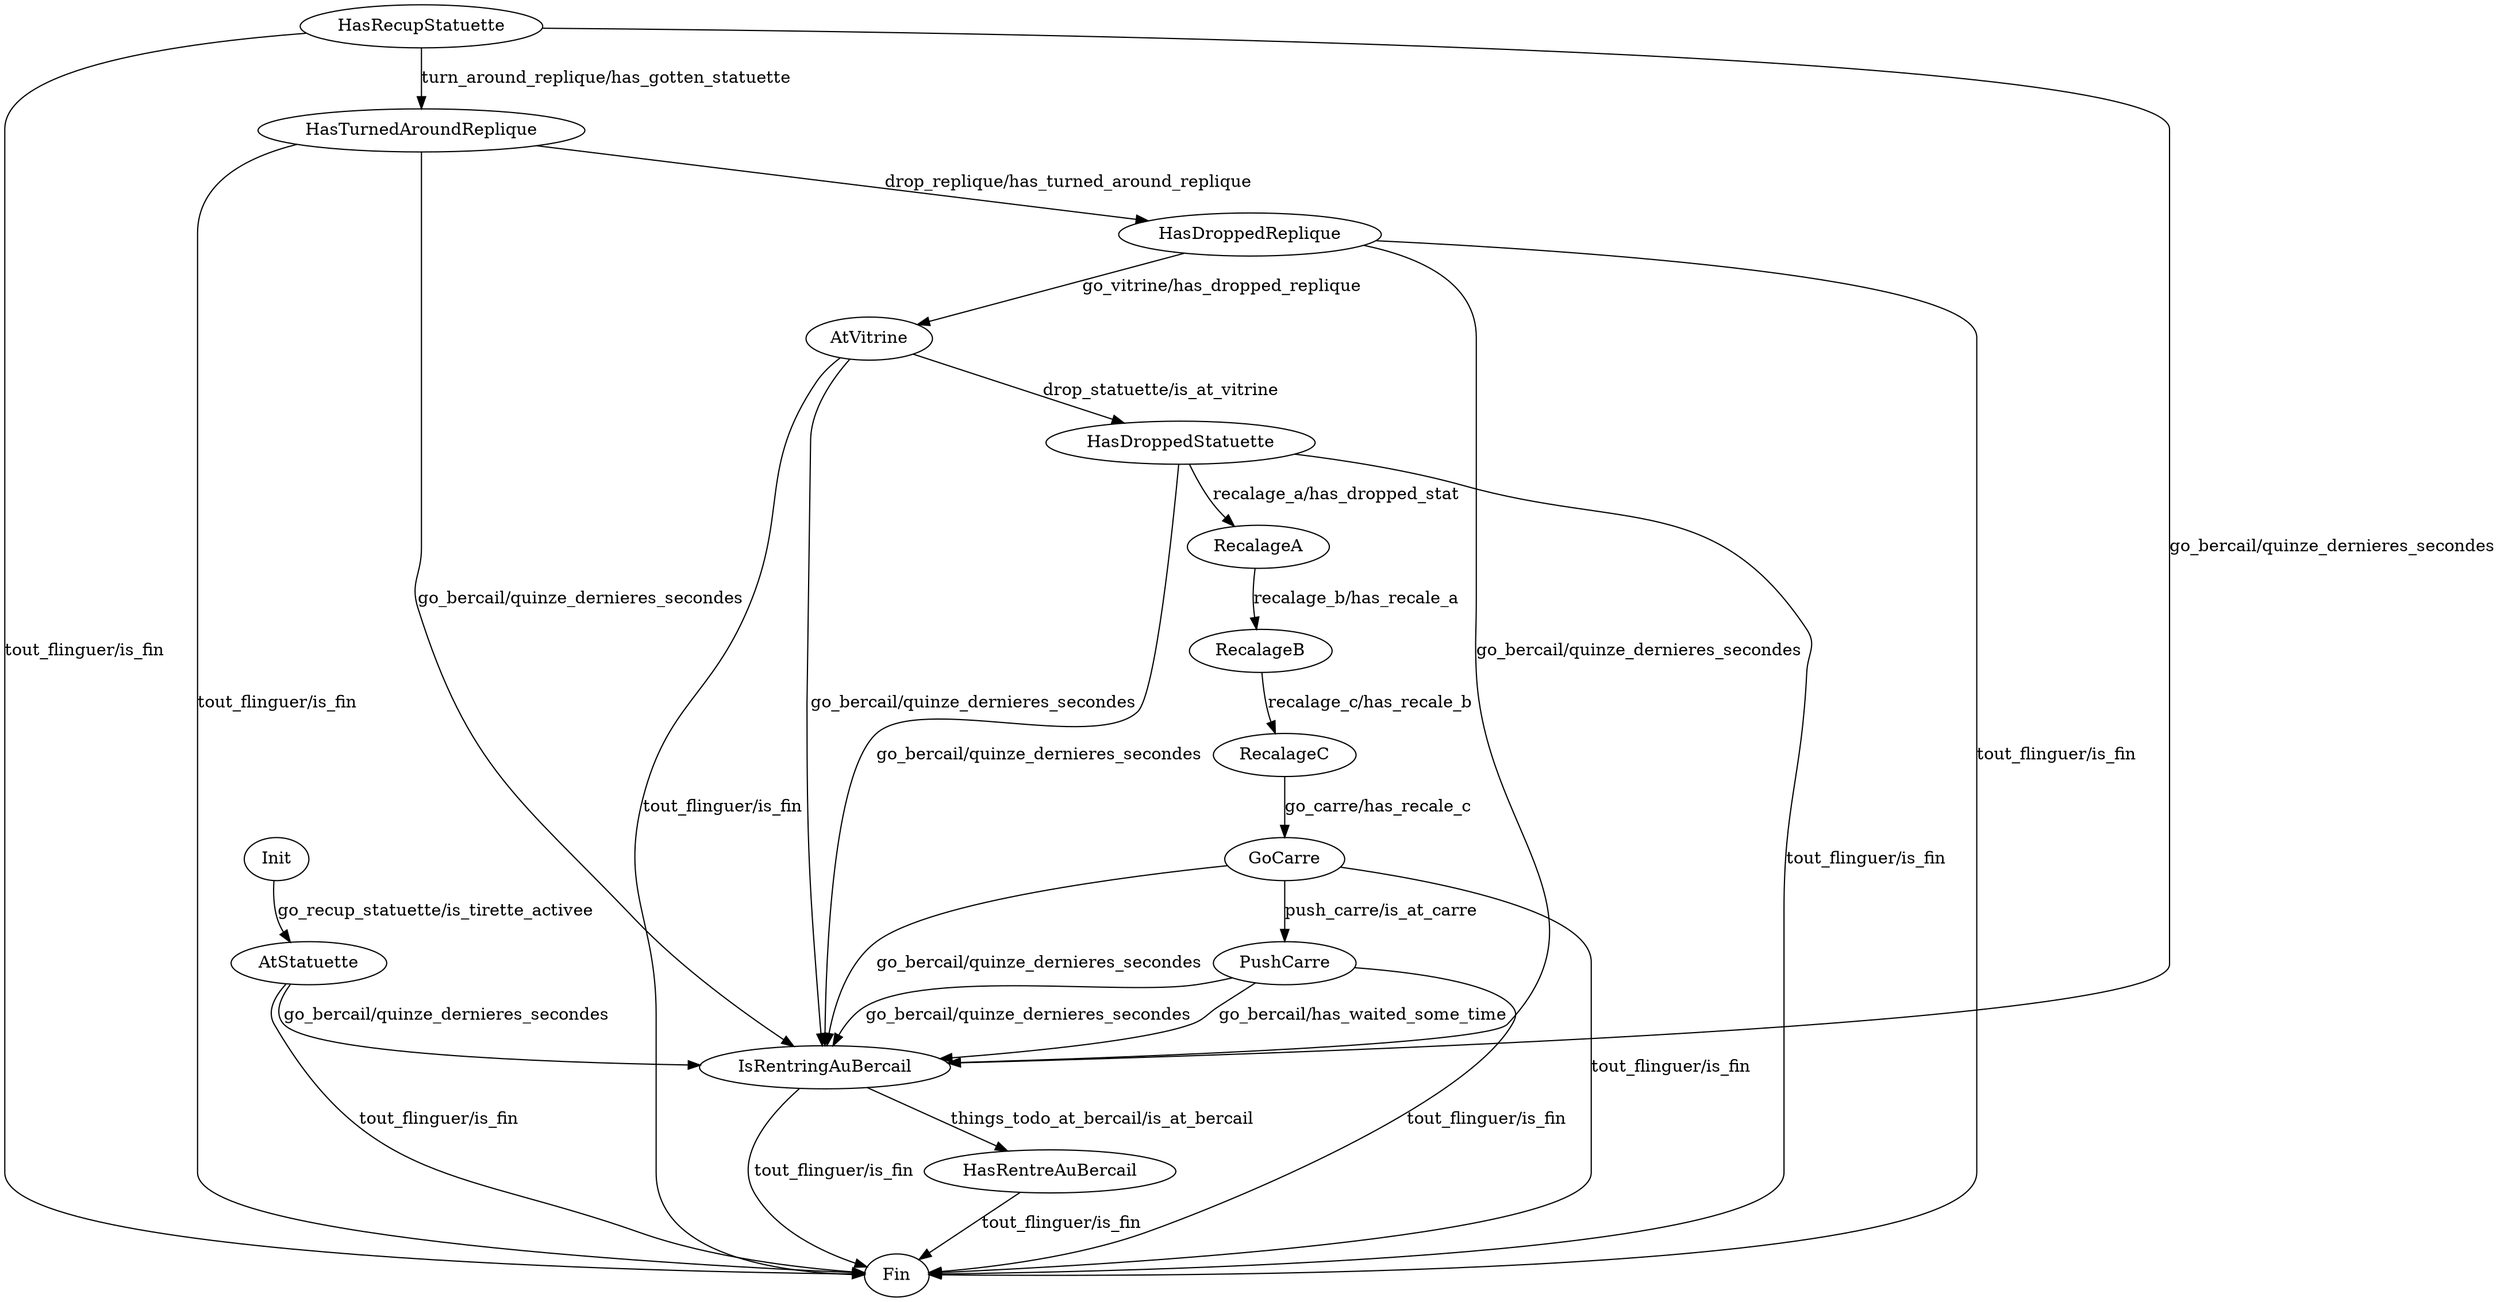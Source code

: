 //init Init
digraph EnacStrat {
    Init [comment="on_init"]
    //retour au bercail en cas de pb de temps
    {AtStatuette HasRecupStatuette HasTurnedAroundReplique HasDroppedReplique AtVitrine HasDroppedStatuette
        GoCarre PushCarre
    } -> IsRentringAuBercail
        [label="go_bercail/quinze_dernieres_secondes"]
    {AtStatuette HasRecupStatuette HasTurnedAroundReplique HasDroppedReplique AtVitrine HasDroppedStatuette
        GoCarre PushCarre IsRentringAuBercail HasRentreAuBercail
    } -> Fin
        [label="tout_flinguer/is_fin"]
    
    IsRentringAuBercail -> HasRentreAuBercail [label="things_todo_at_bercail/is_at_bercail"]

    //sequence: depot de la replique et recuperation de la statuette
    Init -> AtStatuette
        [label="go_recup_statuette/is_tirette_activee"]
    //AtStatuette -> HasRecupStatuette
    //    [label="recup_statuette/is_at_statuette"]
    HasRecupStatuette -> HasTurnedAroundReplique
        [label="turn_around_replique/has_gotten_statuette"]
    HasTurnedAroundReplique -> HasDroppedReplique
        [label="drop_replique/has_turned_around_replique"]
    HasDroppedReplique -> AtVitrine
        [label="go_vitrine/has_dropped_replique"]
    AtVitrine -> HasDroppedStatuette
        [label="drop_statuette/is_at_vitrine"]

    HasDroppedStatuette -> RecalageA
        [label="recalage_a/has_dropped_stat"]

    RecalageA -> RecalageB
        [label="recalage_b/has_recale_a"]
    
    RecalageB -> RecalageC
        [label="recalage_c/has_recale_b"]
    
    //sequence: recuperation des palets et depot sur la galerie
    //recuperation des 3 palets
    RecalageC -> GoCarre
        [label="go_carre/has_recale_c"]
    
    GoCarre -> PushCarre
        [label="push_carre/is_at_carre"]
    
    PushCarre -> IsRentringAuBercail
        [label="go_bercail/has_waited_some_time"]

}